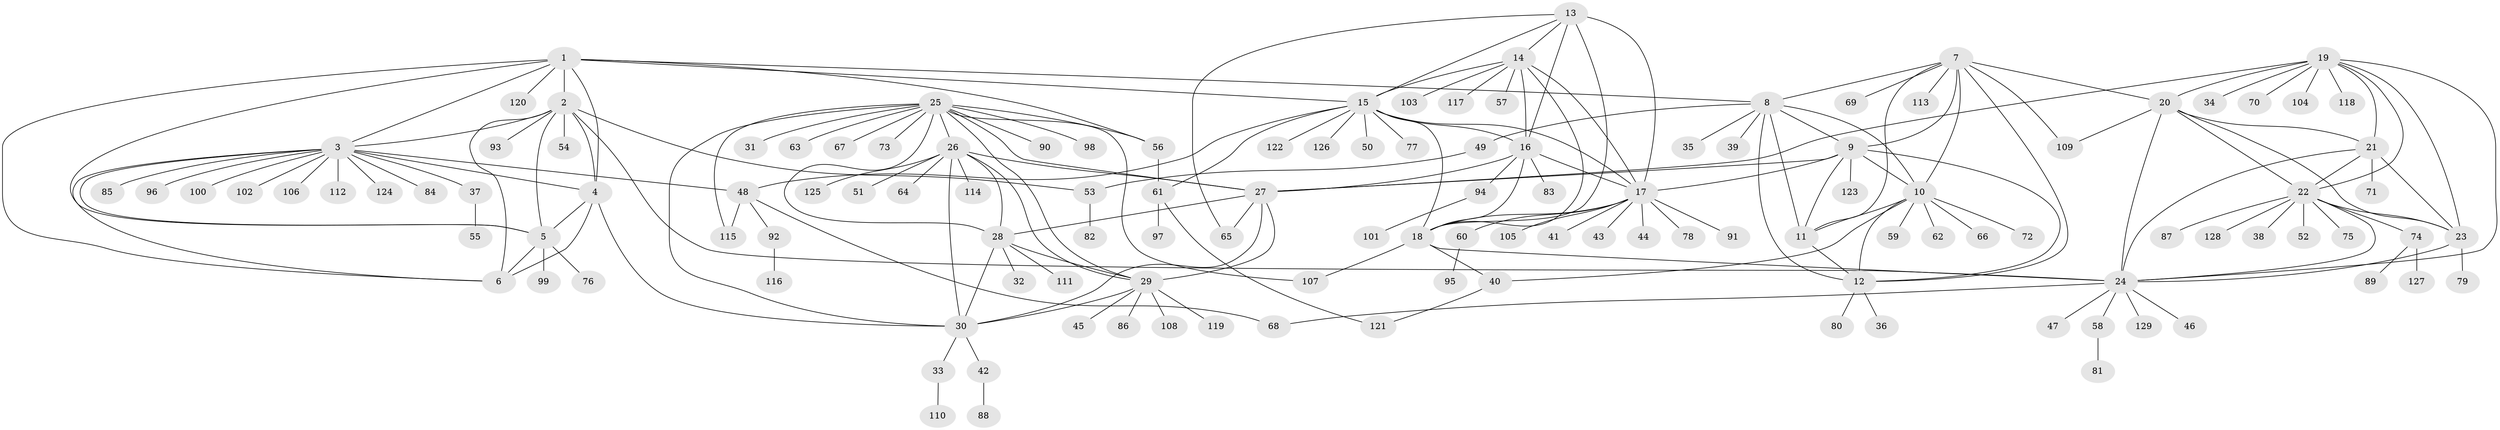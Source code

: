 // Generated by graph-tools (version 1.1) at 2025/15/03/09/25 04:15:57]
// undirected, 129 vertices, 195 edges
graph export_dot {
graph [start="1"]
  node [color=gray90,style=filled];
  1;
  2;
  3;
  4;
  5;
  6;
  7;
  8;
  9;
  10;
  11;
  12;
  13;
  14;
  15;
  16;
  17;
  18;
  19;
  20;
  21;
  22;
  23;
  24;
  25;
  26;
  27;
  28;
  29;
  30;
  31;
  32;
  33;
  34;
  35;
  36;
  37;
  38;
  39;
  40;
  41;
  42;
  43;
  44;
  45;
  46;
  47;
  48;
  49;
  50;
  51;
  52;
  53;
  54;
  55;
  56;
  57;
  58;
  59;
  60;
  61;
  62;
  63;
  64;
  65;
  66;
  67;
  68;
  69;
  70;
  71;
  72;
  73;
  74;
  75;
  76;
  77;
  78;
  79;
  80;
  81;
  82;
  83;
  84;
  85;
  86;
  87;
  88;
  89;
  90;
  91;
  92;
  93;
  94;
  95;
  96;
  97;
  98;
  99;
  100;
  101;
  102;
  103;
  104;
  105;
  106;
  107;
  108;
  109;
  110;
  111;
  112;
  113;
  114;
  115;
  116;
  117;
  118;
  119;
  120;
  121;
  122;
  123;
  124;
  125;
  126;
  127;
  128;
  129;
  1 -- 2;
  1 -- 3;
  1 -- 4;
  1 -- 5;
  1 -- 6;
  1 -- 8;
  1 -- 15;
  1 -- 56;
  1 -- 120;
  2 -- 3;
  2 -- 4;
  2 -- 5;
  2 -- 6;
  2 -- 24;
  2 -- 53;
  2 -- 54;
  2 -- 93;
  3 -- 4;
  3 -- 5;
  3 -- 6;
  3 -- 37;
  3 -- 48;
  3 -- 84;
  3 -- 85;
  3 -- 96;
  3 -- 100;
  3 -- 102;
  3 -- 106;
  3 -- 112;
  3 -- 124;
  4 -- 5;
  4 -- 6;
  4 -- 30;
  5 -- 6;
  5 -- 76;
  5 -- 99;
  7 -- 8;
  7 -- 9;
  7 -- 10;
  7 -- 11;
  7 -- 12;
  7 -- 20;
  7 -- 69;
  7 -- 109;
  7 -- 113;
  8 -- 9;
  8 -- 10;
  8 -- 11;
  8 -- 12;
  8 -- 35;
  8 -- 39;
  8 -- 49;
  9 -- 10;
  9 -- 11;
  9 -- 12;
  9 -- 17;
  9 -- 27;
  9 -- 123;
  10 -- 11;
  10 -- 12;
  10 -- 40;
  10 -- 59;
  10 -- 62;
  10 -- 66;
  10 -- 72;
  11 -- 12;
  12 -- 36;
  12 -- 80;
  13 -- 14;
  13 -- 15;
  13 -- 16;
  13 -- 17;
  13 -- 18;
  13 -- 65;
  14 -- 15;
  14 -- 16;
  14 -- 17;
  14 -- 18;
  14 -- 57;
  14 -- 103;
  14 -- 117;
  15 -- 16;
  15 -- 17;
  15 -- 18;
  15 -- 48;
  15 -- 50;
  15 -- 61;
  15 -- 77;
  15 -- 122;
  15 -- 126;
  16 -- 17;
  16 -- 18;
  16 -- 27;
  16 -- 83;
  16 -- 94;
  17 -- 18;
  17 -- 41;
  17 -- 43;
  17 -- 44;
  17 -- 60;
  17 -- 78;
  17 -- 91;
  17 -- 105;
  18 -- 24;
  18 -- 40;
  18 -- 107;
  19 -- 20;
  19 -- 21;
  19 -- 22;
  19 -- 23;
  19 -- 24;
  19 -- 27;
  19 -- 34;
  19 -- 70;
  19 -- 104;
  19 -- 118;
  20 -- 21;
  20 -- 22;
  20 -- 23;
  20 -- 24;
  20 -- 109;
  21 -- 22;
  21 -- 23;
  21 -- 24;
  21 -- 71;
  22 -- 23;
  22 -- 24;
  22 -- 38;
  22 -- 52;
  22 -- 74;
  22 -- 75;
  22 -- 87;
  22 -- 128;
  23 -- 24;
  23 -- 79;
  24 -- 46;
  24 -- 47;
  24 -- 58;
  24 -- 68;
  24 -- 129;
  25 -- 26;
  25 -- 27;
  25 -- 28;
  25 -- 29;
  25 -- 30;
  25 -- 31;
  25 -- 56;
  25 -- 63;
  25 -- 67;
  25 -- 73;
  25 -- 90;
  25 -- 98;
  25 -- 107;
  25 -- 115;
  26 -- 27;
  26 -- 28;
  26 -- 29;
  26 -- 30;
  26 -- 51;
  26 -- 64;
  26 -- 114;
  26 -- 125;
  27 -- 28;
  27 -- 29;
  27 -- 30;
  27 -- 65;
  28 -- 29;
  28 -- 30;
  28 -- 32;
  28 -- 111;
  29 -- 30;
  29 -- 45;
  29 -- 86;
  29 -- 108;
  29 -- 119;
  30 -- 33;
  30 -- 42;
  33 -- 110;
  37 -- 55;
  40 -- 121;
  42 -- 88;
  48 -- 68;
  48 -- 92;
  48 -- 115;
  49 -- 53;
  53 -- 82;
  56 -- 61;
  58 -- 81;
  60 -- 95;
  61 -- 97;
  61 -- 121;
  74 -- 89;
  74 -- 127;
  92 -- 116;
  94 -- 101;
}
